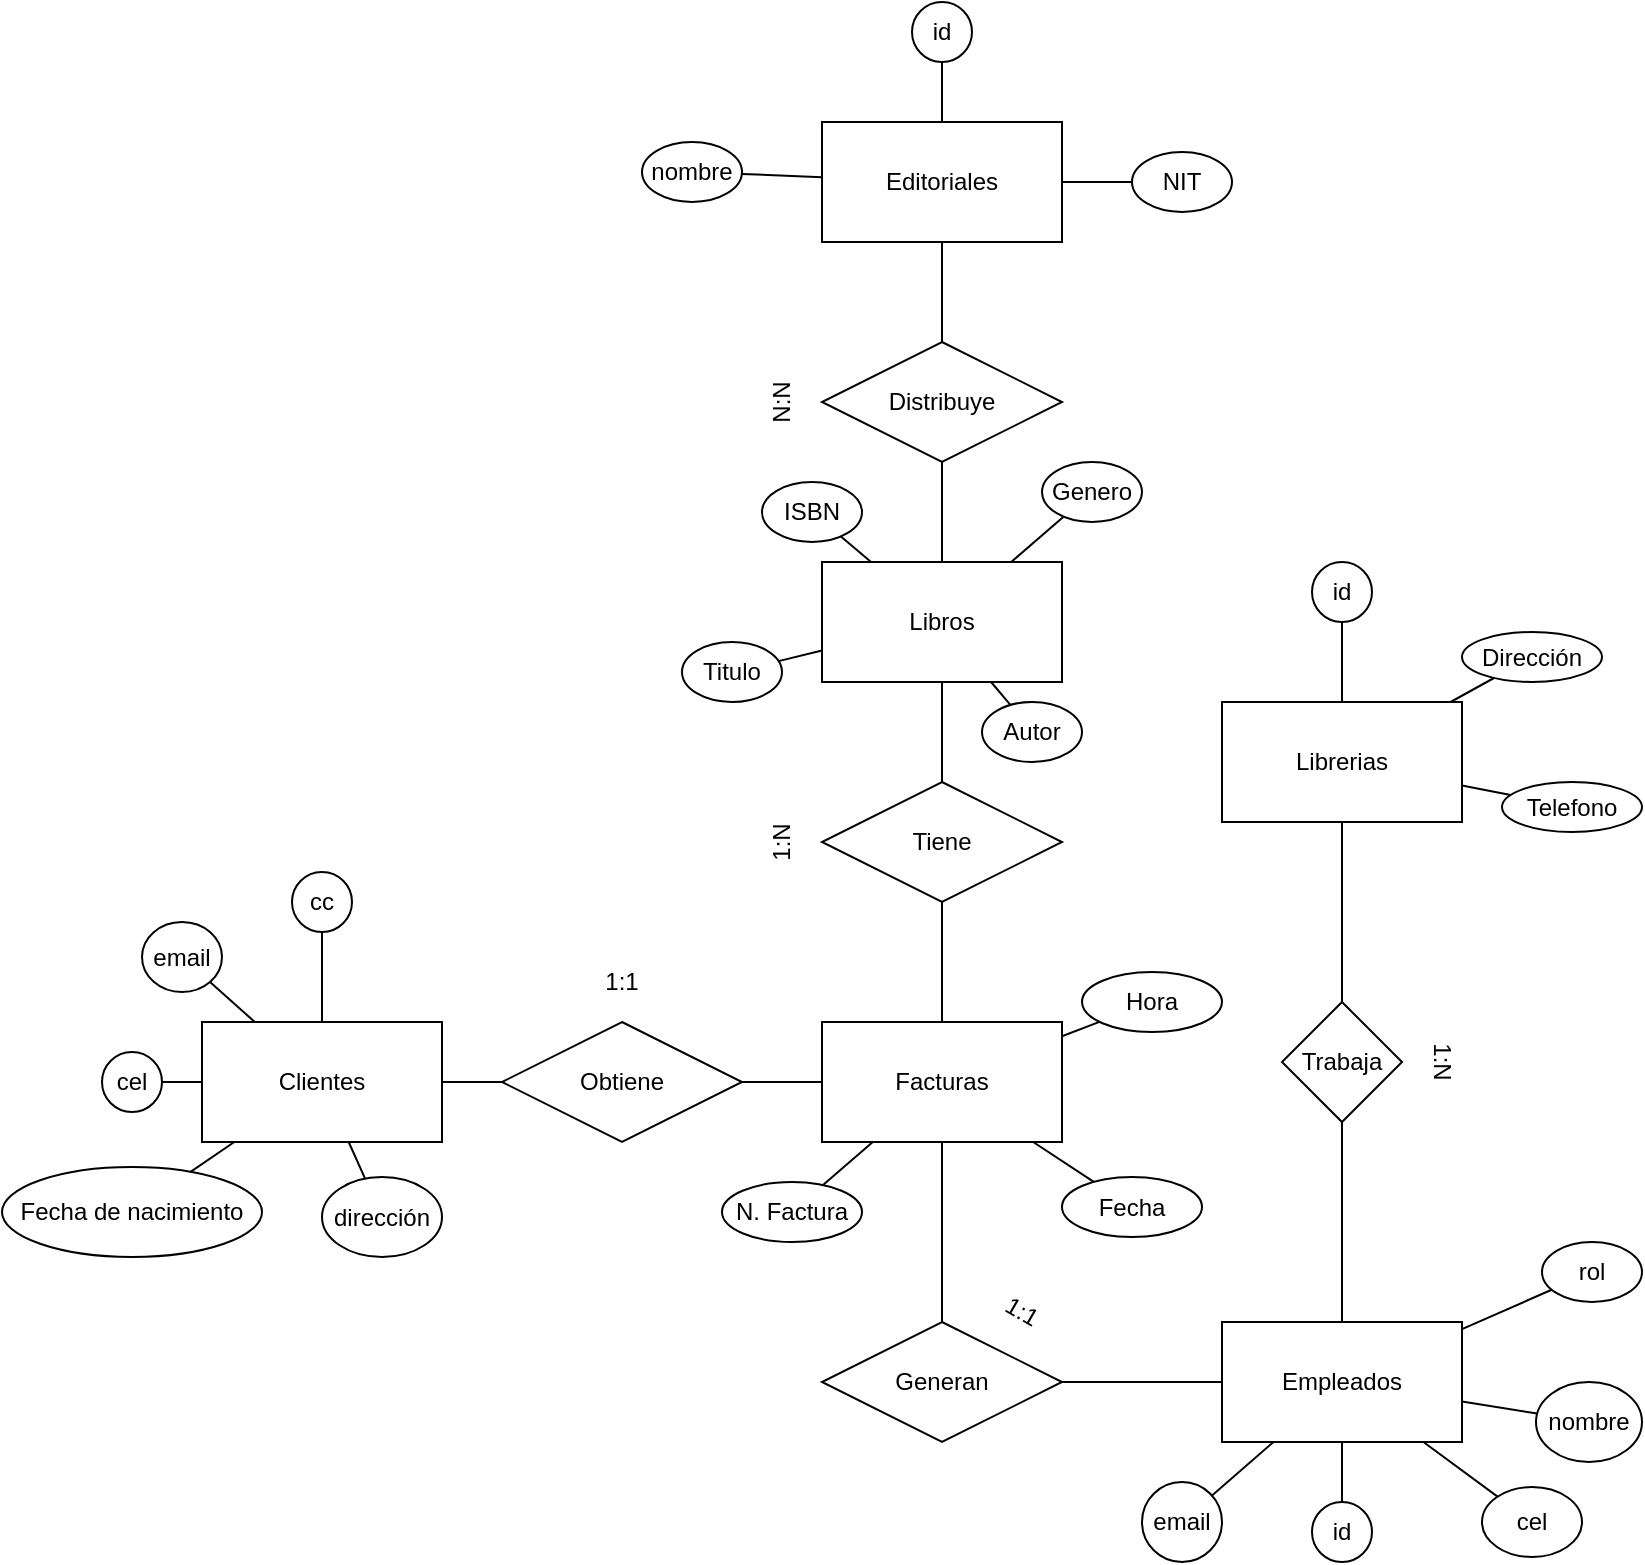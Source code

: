 <mxfile version="21.3.8" type="device">
  <diagram name="Página-1" id="AV6tWnQQNQJE5pCxunog">
    <mxGraphModel dx="1717" dy="1628" grid="1" gridSize="10" guides="1" tooltips="1" connect="1" arrows="1" fold="1" page="1" pageScale="1" pageWidth="827" pageHeight="1169" math="0" shadow="0">
      <root>
        <mxCell id="0" />
        <mxCell id="1" parent="0" />
        <mxCell id="D-RA_q1G5jw-01Rus7TT-1" value="Libros" style="rounded=0;whiteSpace=wrap;html=1;" parent="1" vertex="1">
          <mxGeometry x="350" y="90" width="120" height="60" as="geometry" />
        </mxCell>
        <mxCell id="D-RA_q1G5jw-01Rus7TT-2" value="Clientes" style="rounded=0;whiteSpace=wrap;html=1;" parent="1" vertex="1">
          <mxGeometry x="40" y="320" width="120" height="60" as="geometry" />
        </mxCell>
        <mxCell id="D-RA_q1G5jw-01Rus7TT-3" value="Librerias" style="rounded=0;whiteSpace=wrap;html=1;" parent="1" vertex="1">
          <mxGeometry x="550" y="160" width="120" height="60" as="geometry" />
        </mxCell>
        <mxCell id="D-RA_q1G5jw-01Rus7TT-4" value="Empleados" style="rounded=0;whiteSpace=wrap;html=1;" parent="1" vertex="1">
          <mxGeometry x="550" y="470" width="120" height="60" as="geometry" />
        </mxCell>
        <mxCell id="D-RA_q1G5jw-01Rus7TT-5" value="Editoriales" style="rounded=0;whiteSpace=wrap;html=1;" parent="1" vertex="1">
          <mxGeometry x="350" y="-130" width="120" height="60" as="geometry" />
        </mxCell>
        <mxCell id="D-RA_q1G5jw-01Rus7TT-7" value="" style="endArrow=none;html=1;rounded=0;exitX=0.5;exitY=0;exitDx=0;exitDy=0;" parent="1" source="D-RA_q1G5jw-01Rus7TT-9" target="D-RA_q1G5jw-01Rus7TT-5" edge="1">
          <mxGeometry width="50" height="50" relative="1" as="geometry">
            <mxPoint x="350" y="130" as="sourcePoint" />
            <mxPoint x="490" y="240" as="targetPoint" />
          </mxGeometry>
        </mxCell>
        <mxCell id="D-RA_q1G5jw-01Rus7TT-8" value="" style="endArrow=none;html=1;rounded=0;exitX=0.5;exitY=1;exitDx=0;exitDy=0;" parent="1" source="D-RA_q1G5jw-01Rus7TT-9" target="D-RA_q1G5jw-01Rus7TT-1" edge="1">
          <mxGeometry width="50" height="50" relative="1" as="geometry">
            <mxPoint x="270" y="130" as="sourcePoint" />
            <mxPoint x="490" y="240" as="targetPoint" />
          </mxGeometry>
        </mxCell>
        <mxCell id="D-RA_q1G5jw-01Rus7TT-9" value="Distribuye" style="shape=rhombus;perimeter=rhombusPerimeter;whiteSpace=wrap;html=1;align=center;" parent="1" vertex="1">
          <mxGeometry x="350" y="-20" width="120" height="60" as="geometry" />
        </mxCell>
        <mxCell id="D-RA_q1G5jw-01Rus7TT-10" value="Generan" style="shape=rhombus;perimeter=rhombusPerimeter;whiteSpace=wrap;html=1;align=center;" parent="1" vertex="1">
          <mxGeometry x="350" y="470" width="120" height="60" as="geometry" />
        </mxCell>
        <mxCell id="D-RA_q1G5jw-01Rus7TT-11" value="" style="endArrow=none;html=1;rounded=0;" parent="1" source="D-RA_q1G5jw-01Rus7TT-20" target="D-RA_q1G5jw-01Rus7TT-10" edge="1">
          <mxGeometry relative="1" as="geometry">
            <mxPoint x="410" y="350" as="sourcePoint" />
            <mxPoint x="570" y="350" as="targetPoint" />
          </mxGeometry>
        </mxCell>
        <mxCell id="D-RA_q1G5jw-01Rus7TT-12" value="" style="endArrow=none;html=1;rounded=0;entryX=1;entryY=0.5;entryDx=0;entryDy=0;" parent="1" source="D-RA_q1G5jw-01Rus7TT-4" target="D-RA_q1G5jw-01Rus7TT-10" edge="1">
          <mxGeometry relative="1" as="geometry">
            <mxPoint x="410" y="350" as="sourcePoint" />
            <mxPoint x="570" y="350" as="targetPoint" />
          </mxGeometry>
        </mxCell>
        <mxCell id="D-RA_q1G5jw-01Rus7TT-13" value="Obtiene" style="shape=rhombus;perimeter=rhombusPerimeter;whiteSpace=wrap;html=1;align=center;rotation=0;" parent="1" vertex="1">
          <mxGeometry x="190" y="320" width="120" height="60" as="geometry" />
        </mxCell>
        <mxCell id="D-RA_q1G5jw-01Rus7TT-14" value="" style="endArrow=none;html=1;rounded=0;entryX=0.5;entryY=0;entryDx=0;entryDy=0;exitX=0.5;exitY=1;exitDx=0;exitDy=0;" parent="1" source="D-RA_q1G5jw-01Rus7TT-22" target="D-RA_q1G5jw-01Rus7TT-20" edge="1">
          <mxGeometry relative="1" as="geometry">
            <mxPoint x="420" y="280" as="sourcePoint" />
            <mxPoint x="230" y="210" as="targetPoint" />
          </mxGeometry>
        </mxCell>
        <mxCell id="D-RA_q1G5jw-01Rus7TT-15" value="" style="endArrow=none;html=1;rounded=0;entryX=0;entryY=0.5;entryDx=0;entryDy=0;" parent="1" source="D-RA_q1G5jw-01Rus7TT-2" target="D-RA_q1G5jw-01Rus7TT-13" edge="1">
          <mxGeometry relative="1" as="geometry">
            <mxPoint x="390" y="260" as="sourcePoint" />
            <mxPoint x="550" y="260" as="targetPoint" />
          </mxGeometry>
        </mxCell>
        <mxCell id="D-RA_q1G5jw-01Rus7TT-16" value="Trabaja" style="shape=rhombus;perimeter=rhombusPerimeter;whiteSpace=wrap;html=1;align=center;" parent="1" vertex="1">
          <mxGeometry x="580" y="310" width="60" height="60" as="geometry" />
        </mxCell>
        <mxCell id="D-RA_q1G5jw-01Rus7TT-17" value="" style="endArrow=none;html=1;rounded=0;entryX=0.5;entryY=0;entryDx=0;entryDy=0;" parent="1" source="D-RA_q1G5jw-01Rus7TT-3" target="D-RA_q1G5jw-01Rus7TT-16" edge="1">
          <mxGeometry relative="1" as="geometry">
            <mxPoint x="390" y="340" as="sourcePoint" />
            <mxPoint x="550" y="340" as="targetPoint" />
          </mxGeometry>
        </mxCell>
        <mxCell id="D-RA_q1G5jw-01Rus7TT-18" value="" style="endArrow=none;html=1;rounded=0;entryX=0.5;entryY=1;entryDx=0;entryDy=0;" parent="1" source="D-RA_q1G5jw-01Rus7TT-4" target="D-RA_q1G5jw-01Rus7TT-16" edge="1">
          <mxGeometry relative="1" as="geometry">
            <mxPoint x="390" y="340" as="sourcePoint" />
            <mxPoint x="550" y="340" as="targetPoint" />
          </mxGeometry>
        </mxCell>
        <mxCell id="D-RA_q1G5jw-01Rus7TT-19" value="1:1" style="text;html=1;strokeColor=none;fillColor=none;align=center;verticalAlign=middle;whiteSpace=wrap;rounded=0;rotation=0;" parent="1" vertex="1">
          <mxGeometry x="220" y="290" width="60" height="20" as="geometry" />
        </mxCell>
        <mxCell id="D-RA_q1G5jw-01Rus7TT-20" value="Facturas" style="rounded=0;whiteSpace=wrap;html=1;" parent="1" vertex="1">
          <mxGeometry x="350" y="320" width="120" height="60" as="geometry" />
        </mxCell>
        <mxCell id="D-RA_q1G5jw-01Rus7TT-21" value="" style="endArrow=none;html=1;rounded=0;exitX=1;exitY=0.5;exitDx=0;exitDy=0;" parent="1" source="D-RA_q1G5jw-01Rus7TT-13" target="D-RA_q1G5jw-01Rus7TT-20" edge="1">
          <mxGeometry width="50" height="50" relative="1" as="geometry">
            <mxPoint x="440" y="370" as="sourcePoint" />
            <mxPoint x="490" y="320" as="targetPoint" />
          </mxGeometry>
        </mxCell>
        <mxCell id="D-RA_q1G5jw-01Rus7TT-22" value="Tiene" style="shape=rhombus;perimeter=rhombusPerimeter;whiteSpace=wrap;html=1;align=center;" parent="1" vertex="1">
          <mxGeometry x="350" y="200" width="120" height="60" as="geometry" />
        </mxCell>
        <mxCell id="D-RA_q1G5jw-01Rus7TT-23" value="" style="endArrow=none;html=1;rounded=0;exitX=0.5;exitY=0;exitDx=0;exitDy=0;" parent="1" source="D-RA_q1G5jw-01Rus7TT-22" target="D-RA_q1G5jw-01Rus7TT-1" edge="1">
          <mxGeometry width="50" height="50" relative="1" as="geometry">
            <mxPoint x="440" y="280" as="sourcePoint" />
            <mxPoint x="490" y="230" as="targetPoint" />
          </mxGeometry>
        </mxCell>
        <mxCell id="D-RA_q1G5jw-01Rus7TT-24" value="1:1" style="text;html=1;strokeColor=none;fillColor=none;align=center;verticalAlign=middle;whiteSpace=wrap;rounded=0;rotation=30;" parent="1" vertex="1">
          <mxGeometry x="420" y="450" width="60" height="30" as="geometry" />
        </mxCell>
        <mxCell id="D-RA_q1G5jw-01Rus7TT-26" value="1:N" style="text;html=1;strokeColor=none;fillColor=none;align=center;verticalAlign=middle;whiteSpace=wrap;rounded=0;rotation=90;" parent="1" vertex="1">
          <mxGeometry x="630" y="325" width="60" height="30" as="geometry" />
        </mxCell>
        <mxCell id="D-RA_q1G5jw-01Rus7TT-27" value="1:N" style="text;html=1;strokeColor=none;fillColor=none;align=center;verticalAlign=middle;whiteSpace=wrap;rounded=0;rotation=-90;" parent="1" vertex="1">
          <mxGeometry x="300" y="215" width="60" height="30" as="geometry" />
        </mxCell>
        <mxCell id="D-RA_q1G5jw-01Rus7TT-28" value="N:N" style="text;html=1;strokeColor=none;fillColor=none;align=center;verticalAlign=middle;whiteSpace=wrap;rounded=0;rotation=-90;" parent="1" vertex="1">
          <mxGeometry x="300" y="-5" width="60" height="30" as="geometry" />
        </mxCell>
        <mxCell id="D-RA_q1G5jw-01Rus7TT-29" value="id" style="ellipse;whiteSpace=wrap;html=1;" parent="1" vertex="1">
          <mxGeometry x="595" y="560" width="30" height="30" as="geometry" />
        </mxCell>
        <mxCell id="D-RA_q1G5jw-01Rus7TT-30" value="id" style="ellipse;whiteSpace=wrap;html=1;" parent="1" vertex="1">
          <mxGeometry x="595" y="90" width="30" height="30" as="geometry" />
        </mxCell>
        <mxCell id="D-RA_q1G5jw-01Rus7TT-31" value="" style="endArrow=none;html=1;rounded=0;" parent="1" source="D-RA_q1G5jw-01Rus7TT-29" target="D-RA_q1G5jw-01Rus7TT-4" edge="1">
          <mxGeometry width="50" height="50" relative="1" as="geometry">
            <mxPoint x="440" y="360" as="sourcePoint" />
            <mxPoint x="490" y="310" as="targetPoint" />
          </mxGeometry>
        </mxCell>
        <mxCell id="D-RA_q1G5jw-01Rus7TT-32" value="" style="endArrow=none;html=1;rounded=0;" parent="1" source="D-RA_q1G5jw-01Rus7TT-3" target="D-RA_q1G5jw-01Rus7TT-30" edge="1">
          <mxGeometry width="50" height="50" relative="1" as="geometry">
            <mxPoint x="440" y="360" as="sourcePoint" />
            <mxPoint x="490" y="310" as="targetPoint" />
          </mxGeometry>
        </mxCell>
        <mxCell id="D-RA_q1G5jw-01Rus7TT-33" value="N. Factura" style="ellipse;whiteSpace=wrap;html=1;" parent="1" vertex="1">
          <mxGeometry x="300" y="400" width="70" height="30" as="geometry" />
        </mxCell>
        <mxCell id="D-RA_q1G5jw-01Rus7TT-34" value="" style="endArrow=none;html=1;rounded=0;" parent="1" source="D-RA_q1G5jw-01Rus7TT-20" target="D-RA_q1G5jw-01Rus7TT-33" edge="1">
          <mxGeometry width="50" height="50" relative="1" as="geometry">
            <mxPoint x="440" y="360" as="sourcePoint" />
            <mxPoint x="490" y="310" as="targetPoint" />
          </mxGeometry>
        </mxCell>
        <mxCell id="D-RA_q1G5jw-01Rus7TT-35" value="cc" style="ellipse;whiteSpace=wrap;html=1;aspect=fixed;" parent="1" vertex="1">
          <mxGeometry x="85" y="245" width="30" height="30" as="geometry" />
        </mxCell>
        <mxCell id="D-RA_q1G5jw-01Rus7TT-36" value="" style="endArrow=none;html=1;rounded=0;" parent="1" source="D-RA_q1G5jw-01Rus7TT-2" target="D-RA_q1G5jw-01Rus7TT-35" edge="1">
          <mxGeometry width="50" height="50" relative="1" as="geometry">
            <mxPoint x="440" y="360" as="sourcePoint" />
            <mxPoint x="490" y="310" as="targetPoint" />
          </mxGeometry>
        </mxCell>
        <mxCell id="D-RA_q1G5jw-01Rus7TT-37" value="ISBN" style="ellipse;whiteSpace=wrap;html=1;" parent="1" vertex="1">
          <mxGeometry x="320" y="50" width="50" height="30" as="geometry" />
        </mxCell>
        <mxCell id="D-RA_q1G5jw-01Rus7TT-38" value="" style="endArrow=none;html=1;rounded=0;" parent="1" source="D-RA_q1G5jw-01Rus7TT-1" target="D-RA_q1G5jw-01Rus7TT-37" edge="1">
          <mxGeometry width="50" height="50" relative="1" as="geometry">
            <mxPoint x="440" y="200" as="sourcePoint" />
            <mxPoint x="490" y="150" as="targetPoint" />
          </mxGeometry>
        </mxCell>
        <mxCell id="D-RA_q1G5jw-01Rus7TT-39" value="id" style="ellipse;whiteSpace=wrap;html=1;" parent="1" vertex="1">
          <mxGeometry x="395" y="-190" width="30" height="30" as="geometry" />
        </mxCell>
        <mxCell id="D-RA_q1G5jw-01Rus7TT-40" value="" style="endArrow=none;html=1;rounded=0;" parent="1" source="D-RA_q1G5jw-01Rus7TT-5" target="D-RA_q1G5jw-01Rus7TT-39" edge="1">
          <mxGeometry width="50" height="50" relative="1" as="geometry">
            <mxPoint x="440" y="120" as="sourcePoint" />
            <mxPoint x="490" y="70" as="targetPoint" />
          </mxGeometry>
        </mxCell>
        <mxCell id="D-RA_q1G5jw-01Rus7TT-41" value="email" style="ellipse;whiteSpace=wrap;html=1;" parent="1" vertex="1">
          <mxGeometry x="510" y="550" width="40" height="40" as="geometry" />
        </mxCell>
        <mxCell id="D-RA_q1G5jw-01Rus7TT-42" value="cel" style="ellipse;whiteSpace=wrap;html=1;" parent="1" vertex="1">
          <mxGeometry x="680" y="552.5" width="50" height="35" as="geometry" />
        </mxCell>
        <mxCell id="D-RA_q1G5jw-01Rus7TT-43" value="nombre" style="ellipse;whiteSpace=wrap;html=1;" parent="1" vertex="1">
          <mxGeometry x="707" y="500" width="53" height="40" as="geometry" />
        </mxCell>
        <mxCell id="D-RA_q1G5jw-01Rus7TT-44" value="rol" style="ellipse;whiteSpace=wrap;html=1;" parent="1" vertex="1">
          <mxGeometry x="710" y="430" width="50" height="30" as="geometry" />
        </mxCell>
        <mxCell id="D-RA_q1G5jw-01Rus7TT-45" value="" style="endArrow=none;html=1;rounded=0;" parent="1" source="D-RA_q1G5jw-01Rus7TT-4" target="D-RA_q1G5jw-01Rus7TT-44" edge="1">
          <mxGeometry width="50" height="50" relative="1" as="geometry">
            <mxPoint x="440" y="520" as="sourcePoint" />
            <mxPoint x="490" y="470" as="targetPoint" />
          </mxGeometry>
        </mxCell>
        <mxCell id="D-RA_q1G5jw-01Rus7TT-46" value="" style="endArrow=none;html=1;rounded=0;" parent="1" source="D-RA_q1G5jw-01Rus7TT-4" target="D-RA_q1G5jw-01Rus7TT-43" edge="1">
          <mxGeometry width="50" height="50" relative="1" as="geometry">
            <mxPoint x="440" y="520" as="sourcePoint" />
            <mxPoint x="490" y="470" as="targetPoint" />
          </mxGeometry>
        </mxCell>
        <mxCell id="D-RA_q1G5jw-01Rus7TT-47" value="" style="endArrow=none;html=1;rounded=0;" parent="1" source="D-RA_q1G5jw-01Rus7TT-41" target="D-RA_q1G5jw-01Rus7TT-4" edge="1">
          <mxGeometry width="50" height="50" relative="1" as="geometry">
            <mxPoint x="440" y="520" as="sourcePoint" />
            <mxPoint x="490" y="470" as="targetPoint" />
          </mxGeometry>
        </mxCell>
        <mxCell id="D-RA_q1G5jw-01Rus7TT-48" value="" style="endArrow=none;html=1;rounded=0;" parent="1" source="D-RA_q1G5jw-01Rus7TT-4" target="D-RA_q1G5jw-01Rus7TT-42" edge="1">
          <mxGeometry width="50" height="50" relative="1" as="geometry">
            <mxPoint x="440" y="520" as="sourcePoint" />
            <mxPoint x="490" y="470" as="targetPoint" />
          </mxGeometry>
        </mxCell>
        <mxCell id="D-RA_q1G5jw-01Rus7TT-49" value="email" style="ellipse;whiteSpace=wrap;html=1;" parent="1" vertex="1">
          <mxGeometry x="10" y="270" width="40" height="35" as="geometry" />
        </mxCell>
        <mxCell id="D-RA_q1G5jw-01Rus7TT-51" value="cel" style="ellipse;whiteSpace=wrap;html=1;" parent="1" vertex="1">
          <mxGeometry x="-10" y="335" width="30" height="30" as="geometry" />
        </mxCell>
        <mxCell id="D-RA_q1G5jw-01Rus7TT-52" value="dirección" style="ellipse;whiteSpace=wrap;html=1;" parent="1" vertex="1">
          <mxGeometry x="100" y="397.5" width="60" height="40" as="geometry" />
        </mxCell>
        <mxCell id="D-RA_q1G5jw-01Rus7TT-53" value="" style="endArrow=none;html=1;rounded=0;" parent="1" source="D-RA_q1G5jw-01Rus7TT-52" target="D-RA_q1G5jw-01Rus7TT-2" edge="1">
          <mxGeometry width="50" height="50" relative="1" as="geometry">
            <mxPoint x="440" y="520" as="sourcePoint" />
            <mxPoint x="490" y="470" as="targetPoint" />
          </mxGeometry>
        </mxCell>
        <mxCell id="D-RA_q1G5jw-01Rus7TT-54" value="" style="endArrow=none;html=1;rounded=0;" parent="1" source="D-RA_q1G5jw-01Rus7TT-51" target="D-RA_q1G5jw-01Rus7TT-2" edge="1">
          <mxGeometry width="50" height="50" relative="1" as="geometry">
            <mxPoint x="440" y="520" as="sourcePoint" />
            <mxPoint x="490" y="470" as="targetPoint" />
          </mxGeometry>
        </mxCell>
        <mxCell id="D-RA_q1G5jw-01Rus7TT-55" value="" style="endArrow=none;html=1;rounded=0;" parent="1" source="D-RA_q1G5jw-01Rus7TT-2" target="D-RA_q1G5jw-01Rus7TT-49" edge="1">
          <mxGeometry width="50" height="50" relative="1" as="geometry">
            <mxPoint x="440" y="520" as="sourcePoint" />
            <mxPoint x="490" y="470" as="targetPoint" />
          </mxGeometry>
        </mxCell>
        <mxCell id="D-RA_q1G5jw-01Rus7TT-57" value="Fecha de nacimiento" style="ellipse;whiteSpace=wrap;html=1;" parent="1" vertex="1">
          <mxGeometry x="-60" y="392.5" width="130" height="45" as="geometry" />
        </mxCell>
        <mxCell id="D-RA_q1G5jw-01Rus7TT-58" value="" style="endArrow=none;html=1;rounded=0;" parent="1" source="D-RA_q1G5jw-01Rus7TT-57" target="D-RA_q1G5jw-01Rus7TT-2" edge="1">
          <mxGeometry width="50" height="50" relative="1" as="geometry">
            <mxPoint x="440" y="520" as="sourcePoint" />
            <mxPoint x="490" y="470" as="targetPoint" />
          </mxGeometry>
        </mxCell>
        <mxCell id="IvsJYoFvJ2GixcBz4Me7-1" value="Dirección" style="ellipse;whiteSpace=wrap;html=1;" vertex="1" parent="1">
          <mxGeometry x="670" y="125" width="70" height="25" as="geometry" />
        </mxCell>
        <mxCell id="IvsJYoFvJ2GixcBz4Me7-2" value="Telefono" style="ellipse;whiteSpace=wrap;html=1;" vertex="1" parent="1">
          <mxGeometry x="690" y="200" width="70" height="25" as="geometry" />
        </mxCell>
        <mxCell id="IvsJYoFvJ2GixcBz4Me7-3" value="Titulo" style="ellipse;whiteSpace=wrap;html=1;" vertex="1" parent="1">
          <mxGeometry x="280" y="130" width="50" height="30" as="geometry" />
        </mxCell>
        <mxCell id="IvsJYoFvJ2GixcBz4Me7-4" value="Autor" style="ellipse;whiteSpace=wrap;html=1;" vertex="1" parent="1">
          <mxGeometry x="430" y="160" width="50" height="30" as="geometry" />
        </mxCell>
        <mxCell id="IvsJYoFvJ2GixcBz4Me7-5" value="Genero" style="ellipse;whiteSpace=wrap;html=1;" vertex="1" parent="1">
          <mxGeometry x="460" y="40" width="50" height="30" as="geometry" />
        </mxCell>
        <mxCell id="IvsJYoFvJ2GixcBz4Me7-6" value="" style="endArrow=none;html=1;rounded=0;" edge="1" parent="1" source="IvsJYoFvJ2GixcBz4Me7-4" target="D-RA_q1G5jw-01Rus7TT-1">
          <mxGeometry width="50" height="50" relative="1" as="geometry">
            <mxPoint x="520" y="150" as="sourcePoint" />
            <mxPoint x="570" y="100" as="targetPoint" />
          </mxGeometry>
        </mxCell>
        <mxCell id="IvsJYoFvJ2GixcBz4Me7-7" value="" style="endArrow=none;html=1;rounded=0;" edge="1" parent="1" source="D-RA_q1G5jw-01Rus7TT-1" target="IvsJYoFvJ2GixcBz4Me7-5">
          <mxGeometry width="50" height="50" relative="1" as="geometry">
            <mxPoint x="520" y="150" as="sourcePoint" />
            <mxPoint x="570" y="100" as="targetPoint" />
          </mxGeometry>
        </mxCell>
        <mxCell id="IvsJYoFvJ2GixcBz4Me7-8" value="" style="endArrow=none;html=1;rounded=0;" edge="1" parent="1" source="IvsJYoFvJ2GixcBz4Me7-3" target="D-RA_q1G5jw-01Rus7TT-1">
          <mxGeometry width="50" height="50" relative="1" as="geometry">
            <mxPoint x="520" y="150" as="sourcePoint" />
            <mxPoint x="570" y="100" as="targetPoint" />
          </mxGeometry>
        </mxCell>
        <mxCell id="IvsJYoFvJ2GixcBz4Me7-9" value="" style="endArrow=none;html=1;rounded=0;" edge="1" parent="1" source="D-RA_q1G5jw-01Rus7TT-3" target="IvsJYoFvJ2GixcBz4Me7-1">
          <mxGeometry width="50" height="50" relative="1" as="geometry">
            <mxPoint x="520" y="200" as="sourcePoint" />
            <mxPoint x="570" y="150" as="targetPoint" />
          </mxGeometry>
        </mxCell>
        <mxCell id="IvsJYoFvJ2GixcBz4Me7-10" value="" style="endArrow=none;html=1;rounded=0;" edge="1" parent="1" source="D-RA_q1G5jw-01Rus7TT-3" target="IvsJYoFvJ2GixcBz4Me7-2">
          <mxGeometry width="50" height="50" relative="1" as="geometry">
            <mxPoint x="520" y="200" as="sourcePoint" />
            <mxPoint x="570" y="150" as="targetPoint" />
          </mxGeometry>
        </mxCell>
        <mxCell id="IvsJYoFvJ2GixcBz4Me7-11" value="Fecha" style="ellipse;whiteSpace=wrap;html=1;" vertex="1" parent="1">
          <mxGeometry x="470" y="397.5" width="70" height="30" as="geometry" />
        </mxCell>
        <mxCell id="IvsJYoFvJ2GixcBz4Me7-12" value="Hora" style="ellipse;whiteSpace=wrap;html=1;" vertex="1" parent="1">
          <mxGeometry x="480" y="295" width="70" height="30" as="geometry" />
        </mxCell>
        <mxCell id="IvsJYoFvJ2GixcBz4Me7-13" value="" style="endArrow=none;html=1;rounded=0;" edge="1" parent="1" source="IvsJYoFvJ2GixcBz4Me7-12" target="D-RA_q1G5jw-01Rus7TT-20">
          <mxGeometry width="50" height="50" relative="1" as="geometry">
            <mxPoint x="520" y="310" as="sourcePoint" />
            <mxPoint x="570" y="260" as="targetPoint" />
          </mxGeometry>
        </mxCell>
        <mxCell id="IvsJYoFvJ2GixcBz4Me7-14" value="" style="endArrow=none;html=1;rounded=0;" edge="1" parent="1" source="D-RA_q1G5jw-01Rus7TT-20" target="IvsJYoFvJ2GixcBz4Me7-11">
          <mxGeometry width="50" height="50" relative="1" as="geometry">
            <mxPoint x="520" y="370" as="sourcePoint" />
            <mxPoint x="570" y="320" as="targetPoint" />
          </mxGeometry>
        </mxCell>
        <mxCell id="IvsJYoFvJ2GixcBz4Me7-15" value="nombre" style="ellipse;whiteSpace=wrap;html=1;" vertex="1" parent="1">
          <mxGeometry x="260" y="-120" width="50" height="30" as="geometry" />
        </mxCell>
        <mxCell id="IvsJYoFvJ2GixcBz4Me7-16" value="NIT" style="ellipse;whiteSpace=wrap;html=1;" vertex="1" parent="1">
          <mxGeometry x="505" y="-115" width="50" height="30" as="geometry" />
        </mxCell>
        <mxCell id="IvsJYoFvJ2GixcBz4Me7-17" value="" style="endArrow=none;html=1;rounded=0;" edge="1" parent="1" source="D-RA_q1G5jw-01Rus7TT-5" target="IvsJYoFvJ2GixcBz4Me7-16">
          <mxGeometry width="50" height="50" relative="1" as="geometry">
            <mxPoint x="520" y="40" as="sourcePoint" />
            <mxPoint x="570" y="-10" as="targetPoint" />
          </mxGeometry>
        </mxCell>
        <mxCell id="IvsJYoFvJ2GixcBz4Me7-18" value="" style="endArrow=none;html=1;rounded=0;" edge="1" parent="1" source="IvsJYoFvJ2GixcBz4Me7-15" target="D-RA_q1G5jw-01Rus7TT-5">
          <mxGeometry width="50" height="50" relative="1" as="geometry">
            <mxPoint x="520" y="40" as="sourcePoint" />
            <mxPoint x="570" y="-10" as="targetPoint" />
          </mxGeometry>
        </mxCell>
      </root>
    </mxGraphModel>
  </diagram>
</mxfile>
